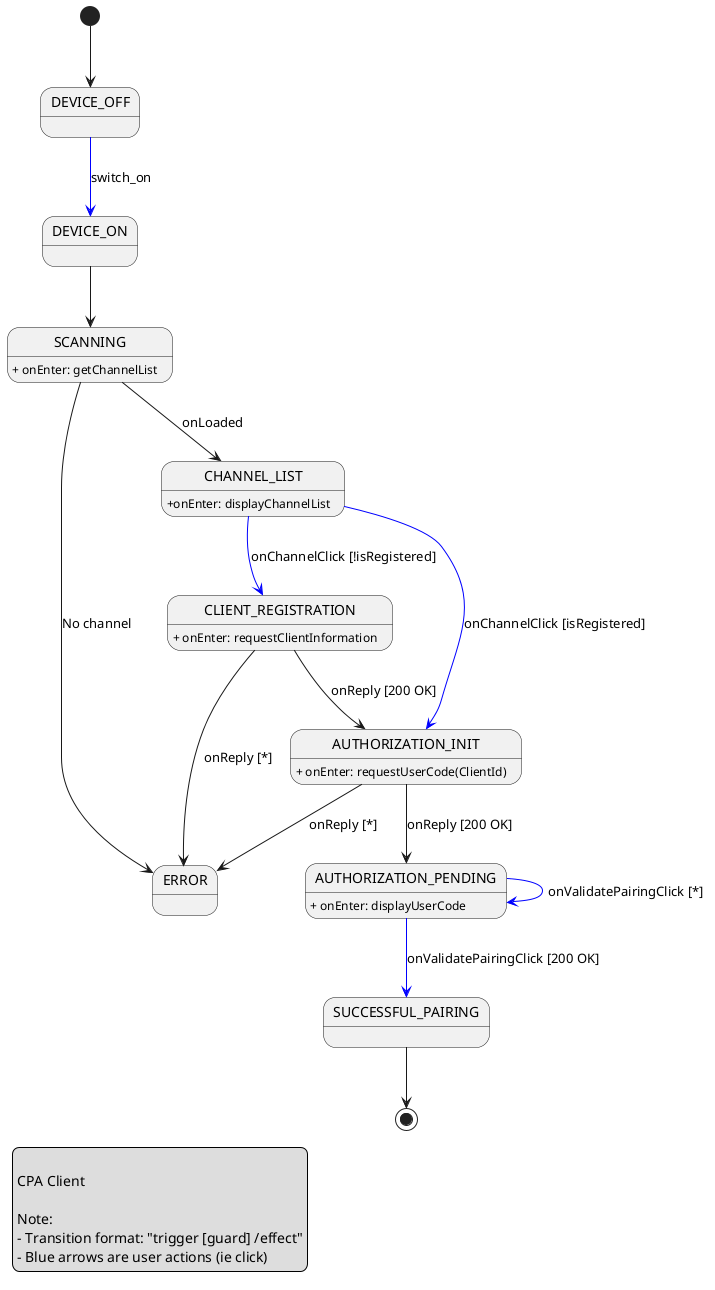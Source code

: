 @startuml


[*] --> DEVICE_OFF

state DEVICE_OFF
state SCANNING
state CHANNEL_LIST
state CLIENT_REGISTRATION
state AUTHORIZATION_INIT

SCANNING: + onEnter: getChannelList

CHANNEL_LIST: +onEnter: displayChannelList

CLIENT_REGISTRATION: + onEnter: requestClientInformation

AUTHORIZATION_INIT: + onEnter: requestUserCode(ClientId)
AUTHORIZATION_PENDING: + onEnter: displayUserCode

state AUTHORIZATION_PENDING
state SUCCESSFUL_PAIRING
state ERROR

DEVICE_OFF -[#blue]-> DEVICE_ON: switch_on
DEVICE_ON --> SCANNING
SCANNING --> CHANNEL_LIST: onLoaded
SCANNING -right-> ERROR: No channel

CHANNEL_LIST -[#blue]-> CLIENT_REGISTRATION: onChannelClick [!isRegistered]
CHANNEL_LIST -[#blue]-> AUTHORIZATION_INIT: onChannelClick [isRegistered]

CLIENT_REGISTRATION --> AUTHORIZATION_INIT: onReply [200 OK]
CLIENT_REGISTRATION --> ERROR: onReply [*]

AUTHORIZATION_INIT --> AUTHORIZATION_PENDING: onReply [200 OK]
AUTHORIZATION_INIT --> ERROR: onReply [*]

AUTHORIZATION_PENDING -[#blue]-> SUCCESSFUL_PAIRING: onValidatePairingClick [200 OK]
AUTHORIZATION_PENDING -[#blue]-> AUTHORIZATION_PENDING: onValidatePairingClick [*]

SUCCESSFUL_PAIRING --> [*]

legend left

CPA Client

Note:
- Transition format: "trigger [guard] /effect"
- Blue arrows are user actions (ie click)
endlegend



' note right of STATE: "transition: trigger[guard]/effect"

@enduml
